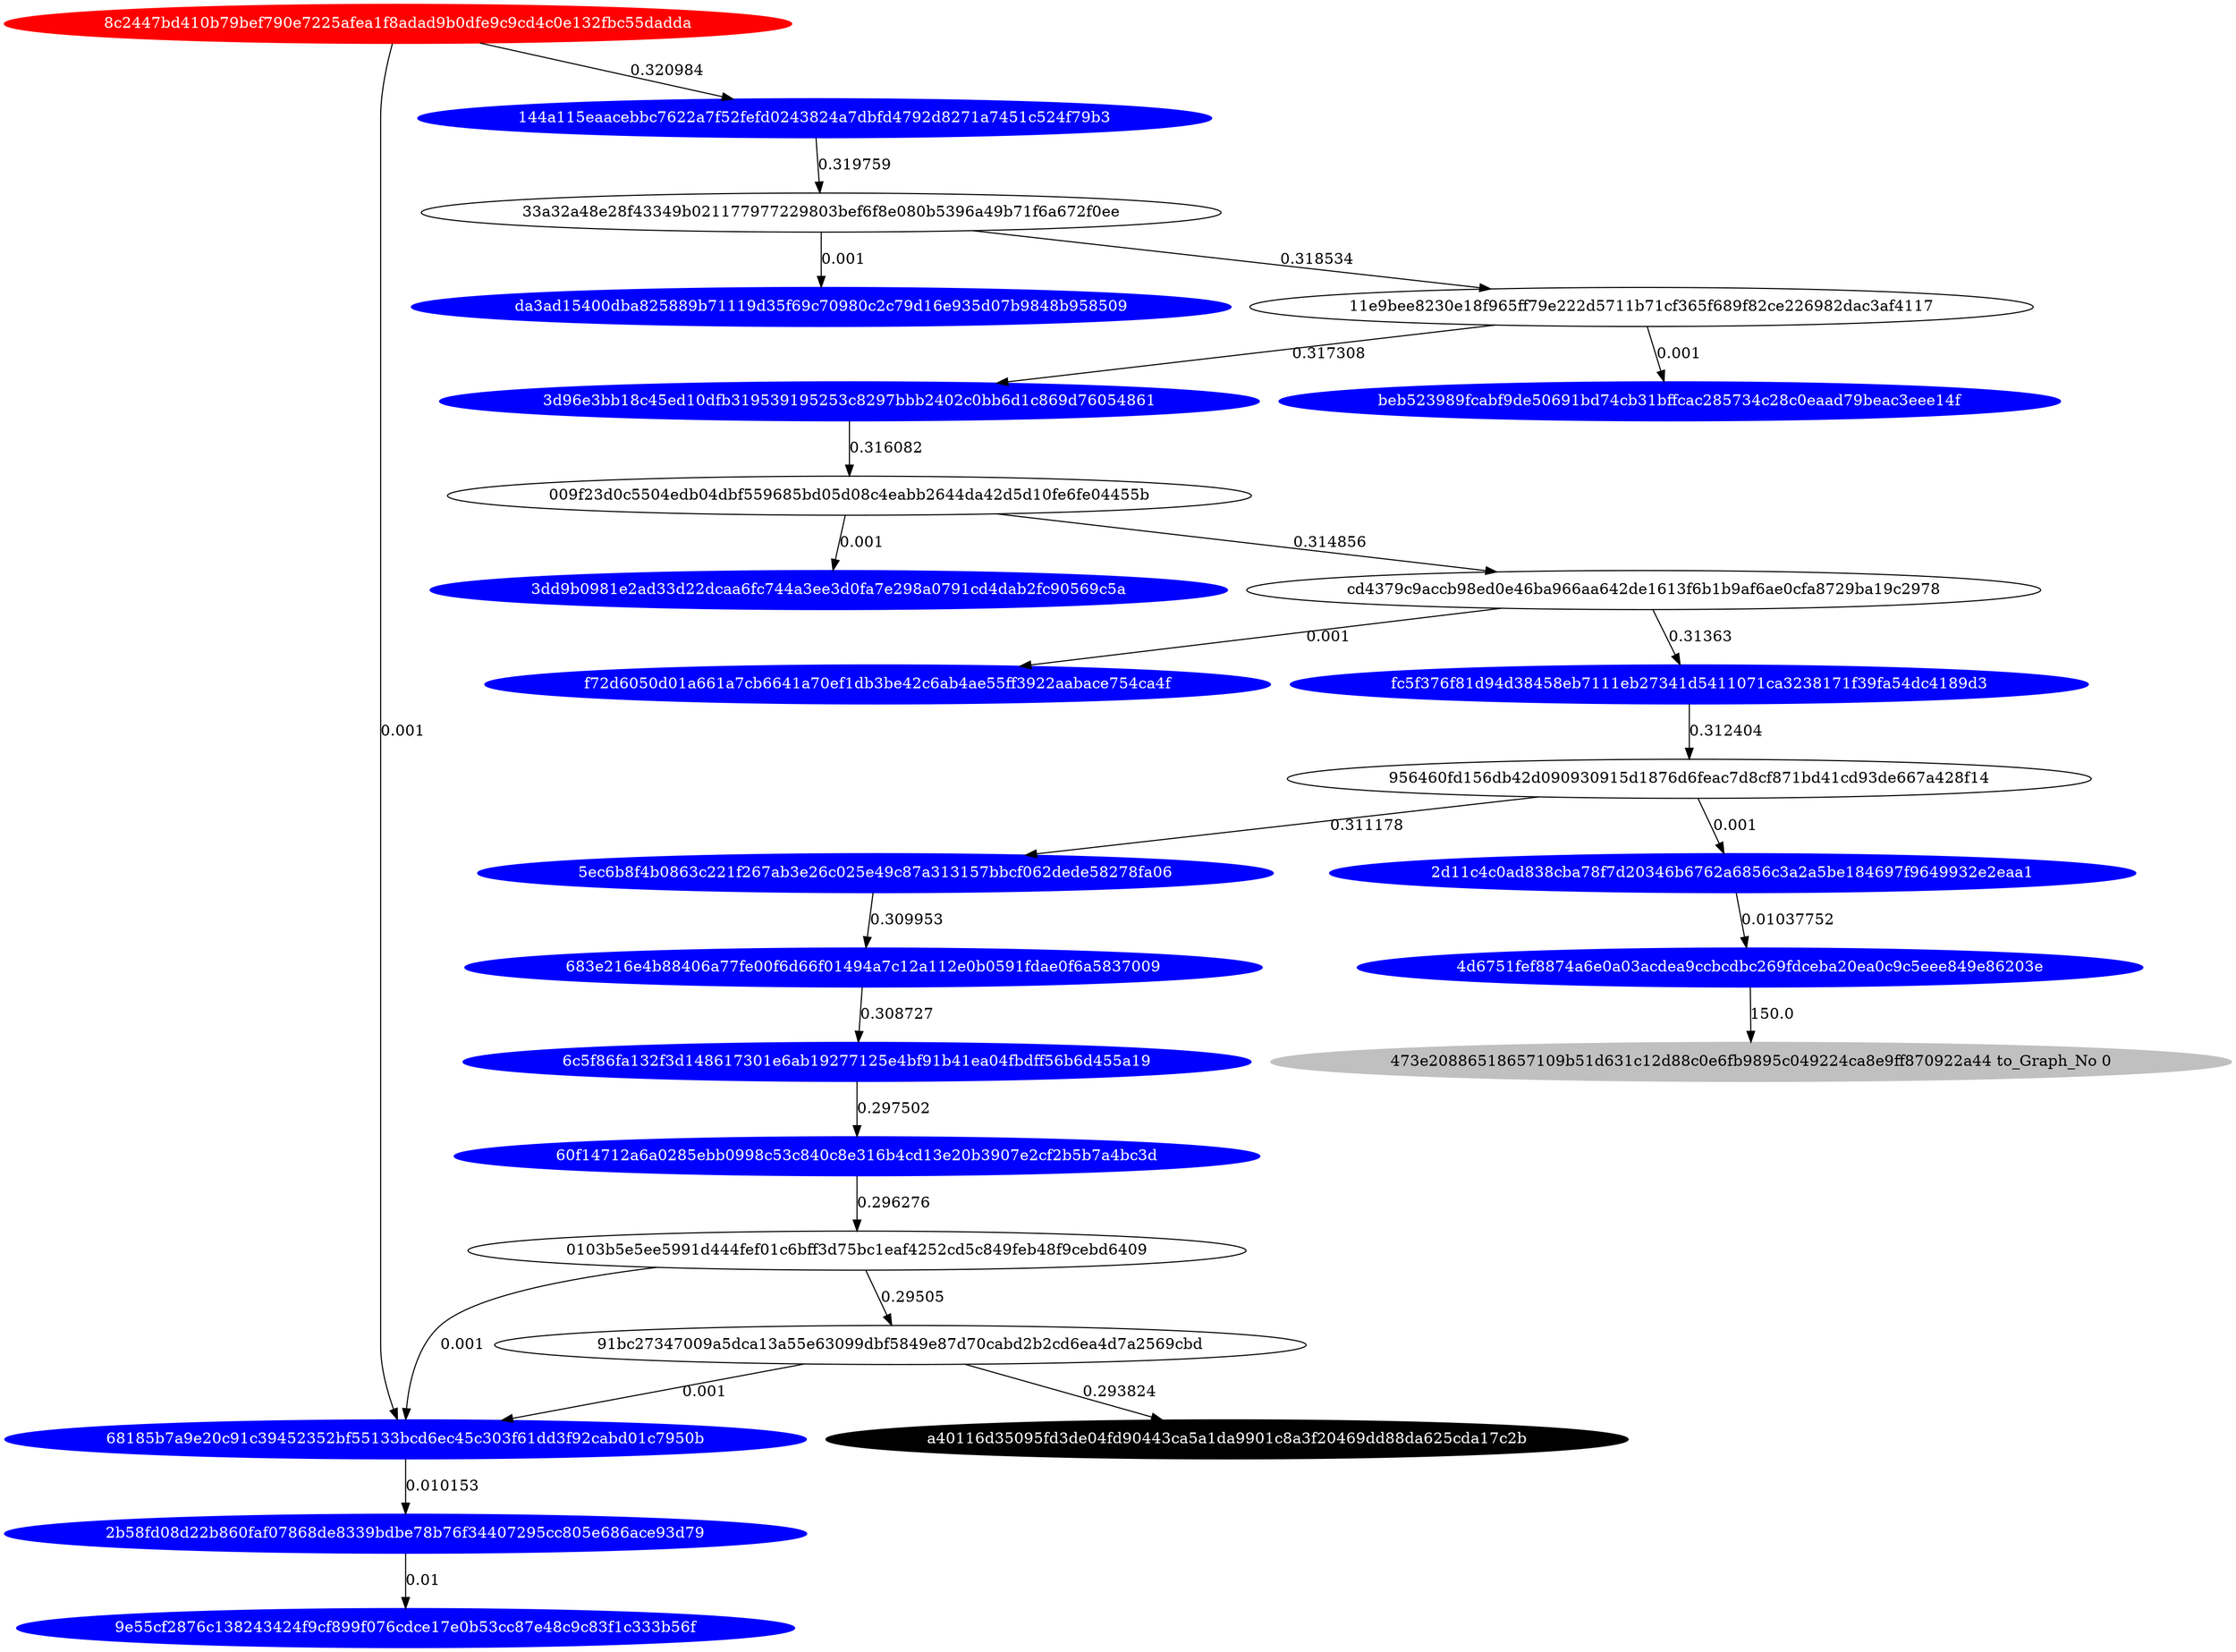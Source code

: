 digraph G{rankdir=TB;layout=dot;
"8c2447bd410b79bef790e7225afea1f8adad9b0dfe9c9cd4c0e132fbc55dadda" [style="solid,filled",color=red,fontcolor=white];
"f72d6050d01a661a7cb6641a70ef1db3be42c6ab4ae55ff3922aabace754ca4f" [style="solid,filled",color=blue,fontcolor=white];
"3d96e3bb18c45ed10dfb319539195253c8297bbb2402c0bb6d1c869d76054861" [style="solid,filled",color=blue,fontcolor=white];
"5ec6b8f4b0863c221f267ab3e26c025e49c87a313157bbcf062dede58278fa06" [style="solid,filled",color=blue,fontcolor=white];
"2b58fd08d22b860faf07868de8339bdbe78b76f34407295cc805e686ace93d79" [style="solid,filled",color=blue,fontcolor=white];
"3dd9b0981e2ad33d22dcaa6fc744a3ee3d0fa7e298a0791cd4dab2fc90569c5a" [style="solid,filled",color=blue,fontcolor=white];
"2d11c4c0ad838cba78f7d20346b6762a6856c3a2a5be184697f9649932e2eaa1" [style="solid,filled",color=blue,fontcolor=white];
"4d6751fef8874a6e0a03acdea9ccbcdbc269fdceba20ea0c9c5eee849e86203e" [style="solid,filled",color=blue,fontcolor=white];
"68185b7a9e20c91c39452352bf55133bcd6ec45c303f61dd3f92cabd01c7950b" [style="solid,filled",color=blue,fontcolor=white];
"60f14712a6a0285ebb0998c53c840c8e316b4cd13e20b3907e2cf2b5b7a4bc3d" [style="solid,filled",color=blue,fontcolor=white];
"9e55cf2876c138243424f9cf899f076cdce17e0b53cc87e48c9c83f1c333b56f" [style="solid,filled",color=blue,fontcolor=white];
"beb523989fcabf9de50691bd74cb31bffcac285734c28c0eaad79beac3eee14f" [style="solid,filled",color=blue,fontcolor=white];
"144a115eaacebbc7622a7f52fefd0243824a7dbfd4792d8271a7451c524f79b3" [style="solid,filled",color=blue,fontcolor=white];
"683e216e4b88406a77fe00f6d66f01494a7c12a112e0b0591fdae0f6a5837009" [style="solid,filled",color=blue,fontcolor=white];
"473e20886518657109b51d631c12d88c0e6fb9895c049224ca8e9ff870922a44" [style="solid,filled",color=gray,fontcolor=black,label= "473e20886518657109b51d631c12d88c0e6fb9895c049224ca8e9ff870922a44 to_Graph_No 0"];
"da3ad15400dba825889b71119d35f69c70980c2c79d16e935d07b9848b958509" [style="solid,filled",color=blue,fontcolor=white];
"6c5f86fa132f3d148617301e6ab19277125e4bf91b41ea04fbdff56b6d455a19" [style="solid,filled",color=blue,fontcolor=white];
"fc5f376f81d94d38458eb7111eb27341d5411071ca3238171f39fa54dc4189d3" [style="solid,filled",color=blue,fontcolor=white];
"a40116d35095fd3de04fd90443ca5a1da9901c8a3f20469dd88da625cda17c2b" [style="solid,filled",color=black,fontcolor=white];
"33a32a48e28f43349b021177977229803bef6f8e080b5396a49b71f6a672f0ee" -> "da3ad15400dba825889b71119d35f69c70980c2c79d16e935d07b9848b958509" [label=0.001];
"8c2447bd410b79bef790e7225afea1f8adad9b0dfe9c9cd4c0e132fbc55dadda" -> "68185b7a9e20c91c39452352bf55133bcd6ec45c303f61dd3f92cabd01c7950b" [label=0.001];
"8c2447bd410b79bef790e7225afea1f8adad9b0dfe9c9cd4c0e132fbc55dadda" -> "144a115eaacebbc7622a7f52fefd0243824a7dbfd4792d8271a7451c524f79b3" [label=0.320984];
"68185b7a9e20c91c39452352bf55133bcd6ec45c303f61dd3f92cabd01c7950b" -> "2b58fd08d22b860faf07868de8339bdbe78b76f34407295cc805e686ace93d79" [label=0.010153];
"2b58fd08d22b860faf07868de8339bdbe78b76f34407295cc805e686ace93d79" -> "9e55cf2876c138243424f9cf899f076cdce17e0b53cc87e48c9c83f1c333b56f" [label=0.01];
"cd4379c9accb98ed0e46ba966aa642de1613f6b1b9af6ae0cfa8729ba19c2978" -> "f72d6050d01a661a7cb6641a70ef1db3be42c6ab4ae55ff3922aabace754ca4f" [label=0.001];
"91bc27347009a5dca13a55e63099dbf5849e87d70cabd2b2cd6ea4d7a2569cbd" -> "68185b7a9e20c91c39452352bf55133bcd6ec45c303f61dd3f92cabd01c7950b" [label=0.001];
"0103b5e5ee5991d444fef01c6bff3d75bc1eaf4252cd5c849feb48f9cebd6409" -> "68185b7a9e20c91c39452352bf55133bcd6ec45c303f61dd3f92cabd01c7950b" [label=0.001];
"6c5f86fa132f3d148617301e6ab19277125e4bf91b41ea04fbdff56b6d455a19" -> "60f14712a6a0285ebb0998c53c840c8e316b4cd13e20b3907e2cf2b5b7a4bc3d" [label=0.297502];
"4d6751fef8874a6e0a03acdea9ccbcdbc269fdceba20ea0c9c5eee849e86203e" -> "473e20886518657109b51d631c12d88c0e6fb9895c049224ca8e9ff870922a44" [label=150.0];
"009f23d0c5504edb04dbf559685bd05d08c4eabb2644da42d5d10fe6fe04455b" -> "3dd9b0981e2ad33d22dcaa6fc744a3ee3d0fa7e298a0791cd4dab2fc90569c5a" [label=0.001];
"cd4379c9accb98ed0e46ba966aa642de1613f6b1b9af6ae0cfa8729ba19c2978" -> "fc5f376f81d94d38458eb7111eb27341d5411071ca3238171f39fa54dc4189d3" [label=0.31363];
"009f23d0c5504edb04dbf559685bd05d08c4eabb2644da42d5d10fe6fe04455b" -> "cd4379c9accb98ed0e46ba966aa642de1613f6b1b9af6ae0cfa8729ba19c2978" [label=0.314856];
"5ec6b8f4b0863c221f267ab3e26c025e49c87a313157bbcf062dede58278fa06" -> "683e216e4b88406a77fe00f6d66f01494a7c12a112e0b0591fdae0f6a5837009" [label=0.309953];
"91bc27347009a5dca13a55e63099dbf5849e87d70cabd2b2cd6ea4d7a2569cbd" -> "a40116d35095fd3de04fd90443ca5a1da9901c8a3f20469dd88da625cda17c2b" [label=0.293824];
"2d11c4c0ad838cba78f7d20346b6762a6856c3a2a5be184697f9649932e2eaa1" -> "4d6751fef8874a6e0a03acdea9ccbcdbc269fdceba20ea0c9c5eee849e86203e" [label=0.01037752];
"60f14712a6a0285ebb0998c53c840c8e316b4cd13e20b3907e2cf2b5b7a4bc3d" -> "0103b5e5ee5991d444fef01c6bff3d75bc1eaf4252cd5c849feb48f9cebd6409" [label=0.296276];
"11e9bee8230e18f965ff79e222d5711b71cf365f689f82ce226982dac3af4117" -> "beb523989fcabf9de50691bd74cb31bffcac285734c28c0eaad79beac3eee14f" [label=0.001];
"3d96e3bb18c45ed10dfb319539195253c8297bbb2402c0bb6d1c869d76054861" -> "009f23d0c5504edb04dbf559685bd05d08c4eabb2644da42d5d10fe6fe04455b" [label=0.316082];
"144a115eaacebbc7622a7f52fefd0243824a7dbfd4792d8271a7451c524f79b3" -> "33a32a48e28f43349b021177977229803bef6f8e080b5396a49b71f6a672f0ee" [label=0.319759];
"11e9bee8230e18f965ff79e222d5711b71cf365f689f82ce226982dac3af4117" -> "3d96e3bb18c45ed10dfb319539195253c8297bbb2402c0bb6d1c869d76054861" [label=0.317308];
"683e216e4b88406a77fe00f6d66f01494a7c12a112e0b0591fdae0f6a5837009" -> "6c5f86fa132f3d148617301e6ab19277125e4bf91b41ea04fbdff56b6d455a19" [label=0.308727];
"33a32a48e28f43349b021177977229803bef6f8e080b5396a49b71f6a672f0ee" -> "11e9bee8230e18f965ff79e222d5711b71cf365f689f82ce226982dac3af4117" [label=0.318534];
"956460fd156db42d090930915d1876d6feac7d8cf871bd41cd93de667a428f14" -> "5ec6b8f4b0863c221f267ab3e26c025e49c87a313157bbcf062dede58278fa06" [label=0.311178];
"0103b5e5ee5991d444fef01c6bff3d75bc1eaf4252cd5c849feb48f9cebd6409" -> "91bc27347009a5dca13a55e63099dbf5849e87d70cabd2b2cd6ea4d7a2569cbd" [label=0.29505];
"956460fd156db42d090930915d1876d6feac7d8cf871bd41cd93de667a428f14" -> "2d11c4c0ad838cba78f7d20346b6762a6856c3a2a5be184697f9649932e2eaa1" [label=0.001];
"fc5f376f81d94d38458eb7111eb27341d5411071ca3238171f39fa54dc4189d3" -> "956460fd156db42d090930915d1876d6feac7d8cf871bd41cd93de667a428f14" [label=0.312404];
}